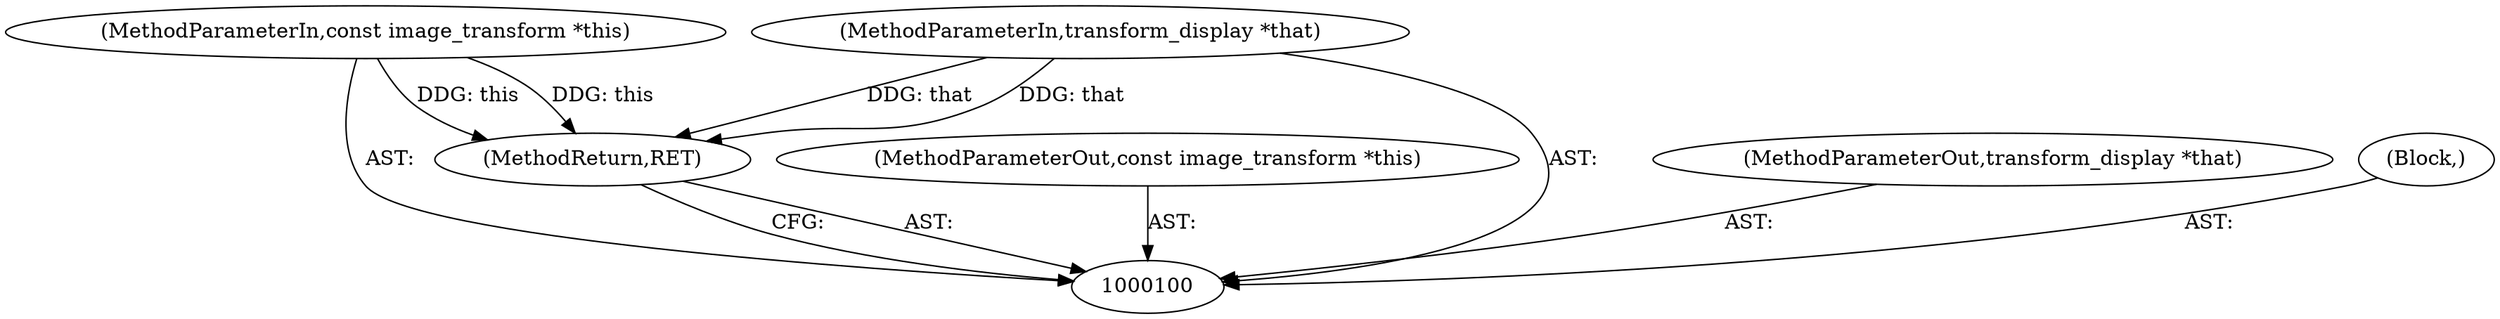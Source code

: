 digraph "0_Android_9d4853418ab2f754c2b63e091c29c5529b8b86ca_56" {
"1000104" [label="(MethodReturn,RET)"];
"1000101" [label="(MethodParameterIn,const image_transform *this)"];
"1000110" [label="(MethodParameterOut,const image_transform *this)"];
"1000102" [label="(MethodParameterIn,transform_display *that)"];
"1000111" [label="(MethodParameterOut,transform_display *that)"];
"1000103" [label="(Block,)"];
"1000104" -> "1000100"  [label="AST: "];
"1000104" -> "1000100"  [label="CFG: "];
"1000102" -> "1000104"  [label="DDG: that"];
"1000101" -> "1000104"  [label="DDG: this"];
"1000101" -> "1000100"  [label="AST: "];
"1000101" -> "1000104"  [label="DDG: this"];
"1000110" -> "1000100"  [label="AST: "];
"1000102" -> "1000100"  [label="AST: "];
"1000102" -> "1000104"  [label="DDG: that"];
"1000111" -> "1000100"  [label="AST: "];
"1000103" -> "1000100"  [label="AST: "];
}
